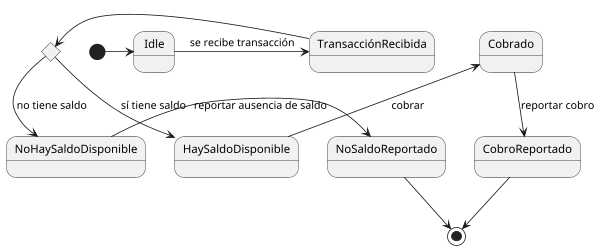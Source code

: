 @startuml
scale 600 width

[*] -right-> Idle
state TransacciónRecibida <<sldreceiver>>

Idle -right-> TransacciónRecibida : se recibe transacción 

state Branch <<choice>>

TransacciónRecibida -right-> Branch

Branch -down-> HaySaldoDisponible : sí tiene saldo
Branch -down-> NoHaySaldoDisponible : no tiene saldo

HaySaldoDisponible -left-> Cobrado : cobrar
Cobrado -down-> CobroReportado : reportar cobro
CobroReportado -down-> [*]

NoHaySaldoDisponible -right-> NoSaldoReportado : reportar ausencia de saldo
NoSaldoReportado -down-> [*]
@enduml